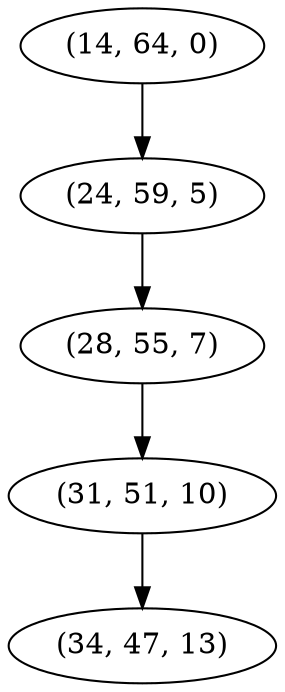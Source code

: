 digraph tree {
    "(14, 64, 0)";
    "(24, 59, 5)";
    "(28, 55, 7)";
    "(31, 51, 10)";
    "(34, 47, 13)";
    "(14, 64, 0)" -> "(24, 59, 5)";
    "(24, 59, 5)" -> "(28, 55, 7)";
    "(28, 55, 7)" -> "(31, 51, 10)";
    "(31, 51, 10)" -> "(34, 47, 13)";
}
